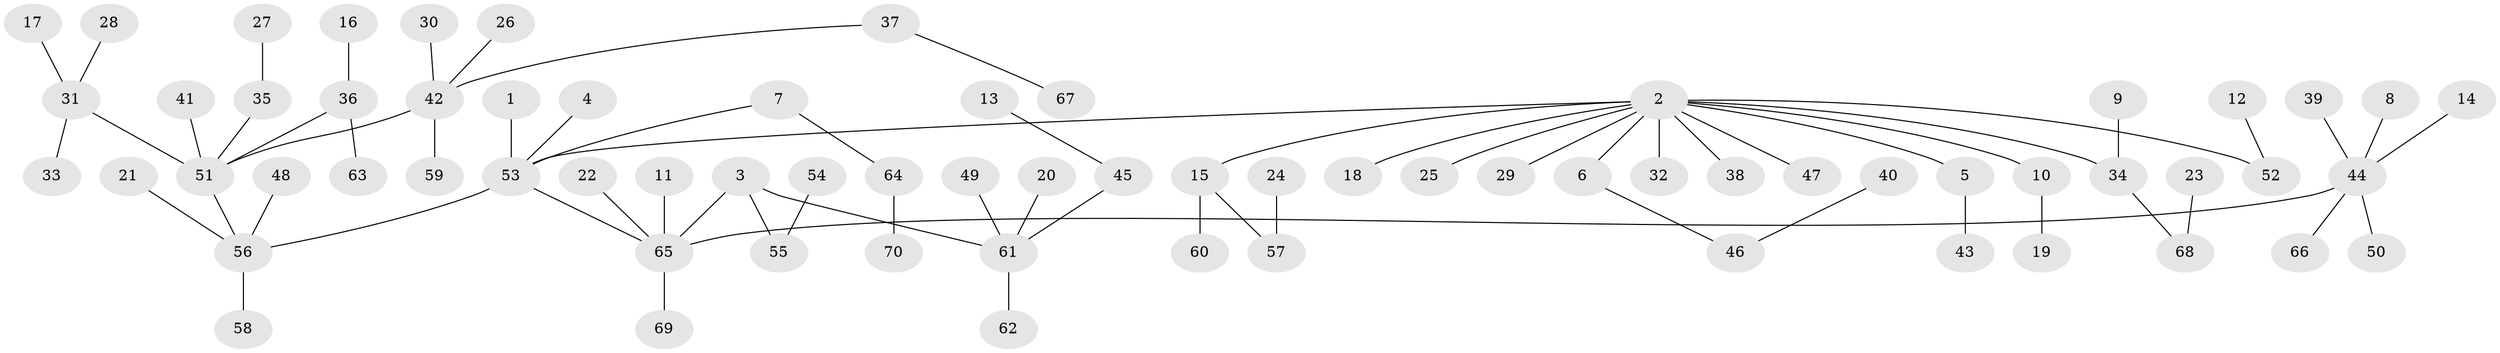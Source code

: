 // original degree distribution, {10: 0.007142857142857143, 4: 0.06428571428571428, 6: 0.02857142857142857, 1: 0.5071428571428571, 3: 0.07857142857142857, 2: 0.2857142857142857, 7: 0.014285714285714285, 5: 0.014285714285714285}
// Generated by graph-tools (version 1.1) at 2025/26/03/09/25 03:26:32]
// undirected, 70 vertices, 69 edges
graph export_dot {
graph [start="1"]
  node [color=gray90,style=filled];
  1;
  2;
  3;
  4;
  5;
  6;
  7;
  8;
  9;
  10;
  11;
  12;
  13;
  14;
  15;
  16;
  17;
  18;
  19;
  20;
  21;
  22;
  23;
  24;
  25;
  26;
  27;
  28;
  29;
  30;
  31;
  32;
  33;
  34;
  35;
  36;
  37;
  38;
  39;
  40;
  41;
  42;
  43;
  44;
  45;
  46;
  47;
  48;
  49;
  50;
  51;
  52;
  53;
  54;
  55;
  56;
  57;
  58;
  59;
  60;
  61;
  62;
  63;
  64;
  65;
  66;
  67;
  68;
  69;
  70;
  1 -- 53 [weight=1.0];
  2 -- 5 [weight=1.0];
  2 -- 6 [weight=1.0];
  2 -- 10 [weight=1.0];
  2 -- 15 [weight=1.0];
  2 -- 18 [weight=1.0];
  2 -- 25 [weight=1.0];
  2 -- 29 [weight=1.0];
  2 -- 32 [weight=1.0];
  2 -- 34 [weight=1.0];
  2 -- 38 [weight=1.0];
  2 -- 47 [weight=1.0];
  2 -- 52 [weight=1.0];
  2 -- 53 [weight=1.0];
  3 -- 55 [weight=1.0];
  3 -- 61 [weight=1.0];
  3 -- 65 [weight=1.0];
  4 -- 53 [weight=1.0];
  5 -- 43 [weight=1.0];
  6 -- 46 [weight=1.0];
  7 -- 53 [weight=1.0];
  7 -- 64 [weight=1.0];
  8 -- 44 [weight=1.0];
  9 -- 34 [weight=1.0];
  10 -- 19 [weight=1.0];
  11 -- 65 [weight=1.0];
  12 -- 52 [weight=1.0];
  13 -- 45 [weight=1.0];
  14 -- 44 [weight=1.0];
  15 -- 57 [weight=1.0];
  15 -- 60 [weight=1.0];
  16 -- 36 [weight=1.0];
  17 -- 31 [weight=1.0];
  20 -- 61 [weight=1.0];
  21 -- 56 [weight=1.0];
  22 -- 65 [weight=1.0];
  23 -- 68 [weight=1.0];
  24 -- 57 [weight=1.0];
  26 -- 42 [weight=1.0];
  27 -- 35 [weight=1.0];
  28 -- 31 [weight=1.0];
  30 -- 42 [weight=1.0];
  31 -- 33 [weight=1.0];
  31 -- 51 [weight=1.0];
  34 -- 68 [weight=1.0];
  35 -- 51 [weight=1.0];
  36 -- 51 [weight=1.0];
  36 -- 63 [weight=1.0];
  37 -- 42 [weight=1.0];
  37 -- 67 [weight=1.0];
  39 -- 44 [weight=1.0];
  40 -- 46 [weight=1.0];
  41 -- 51 [weight=1.0];
  42 -- 51 [weight=1.0];
  42 -- 59 [weight=1.0];
  44 -- 50 [weight=1.0];
  44 -- 65 [weight=1.0];
  44 -- 66 [weight=1.0];
  45 -- 61 [weight=1.0];
  48 -- 56 [weight=1.0];
  49 -- 61 [weight=1.0];
  51 -- 56 [weight=1.0];
  53 -- 56 [weight=1.0];
  53 -- 65 [weight=1.0];
  54 -- 55 [weight=1.0];
  56 -- 58 [weight=1.0];
  61 -- 62 [weight=1.0];
  64 -- 70 [weight=1.0];
  65 -- 69 [weight=1.0];
}
